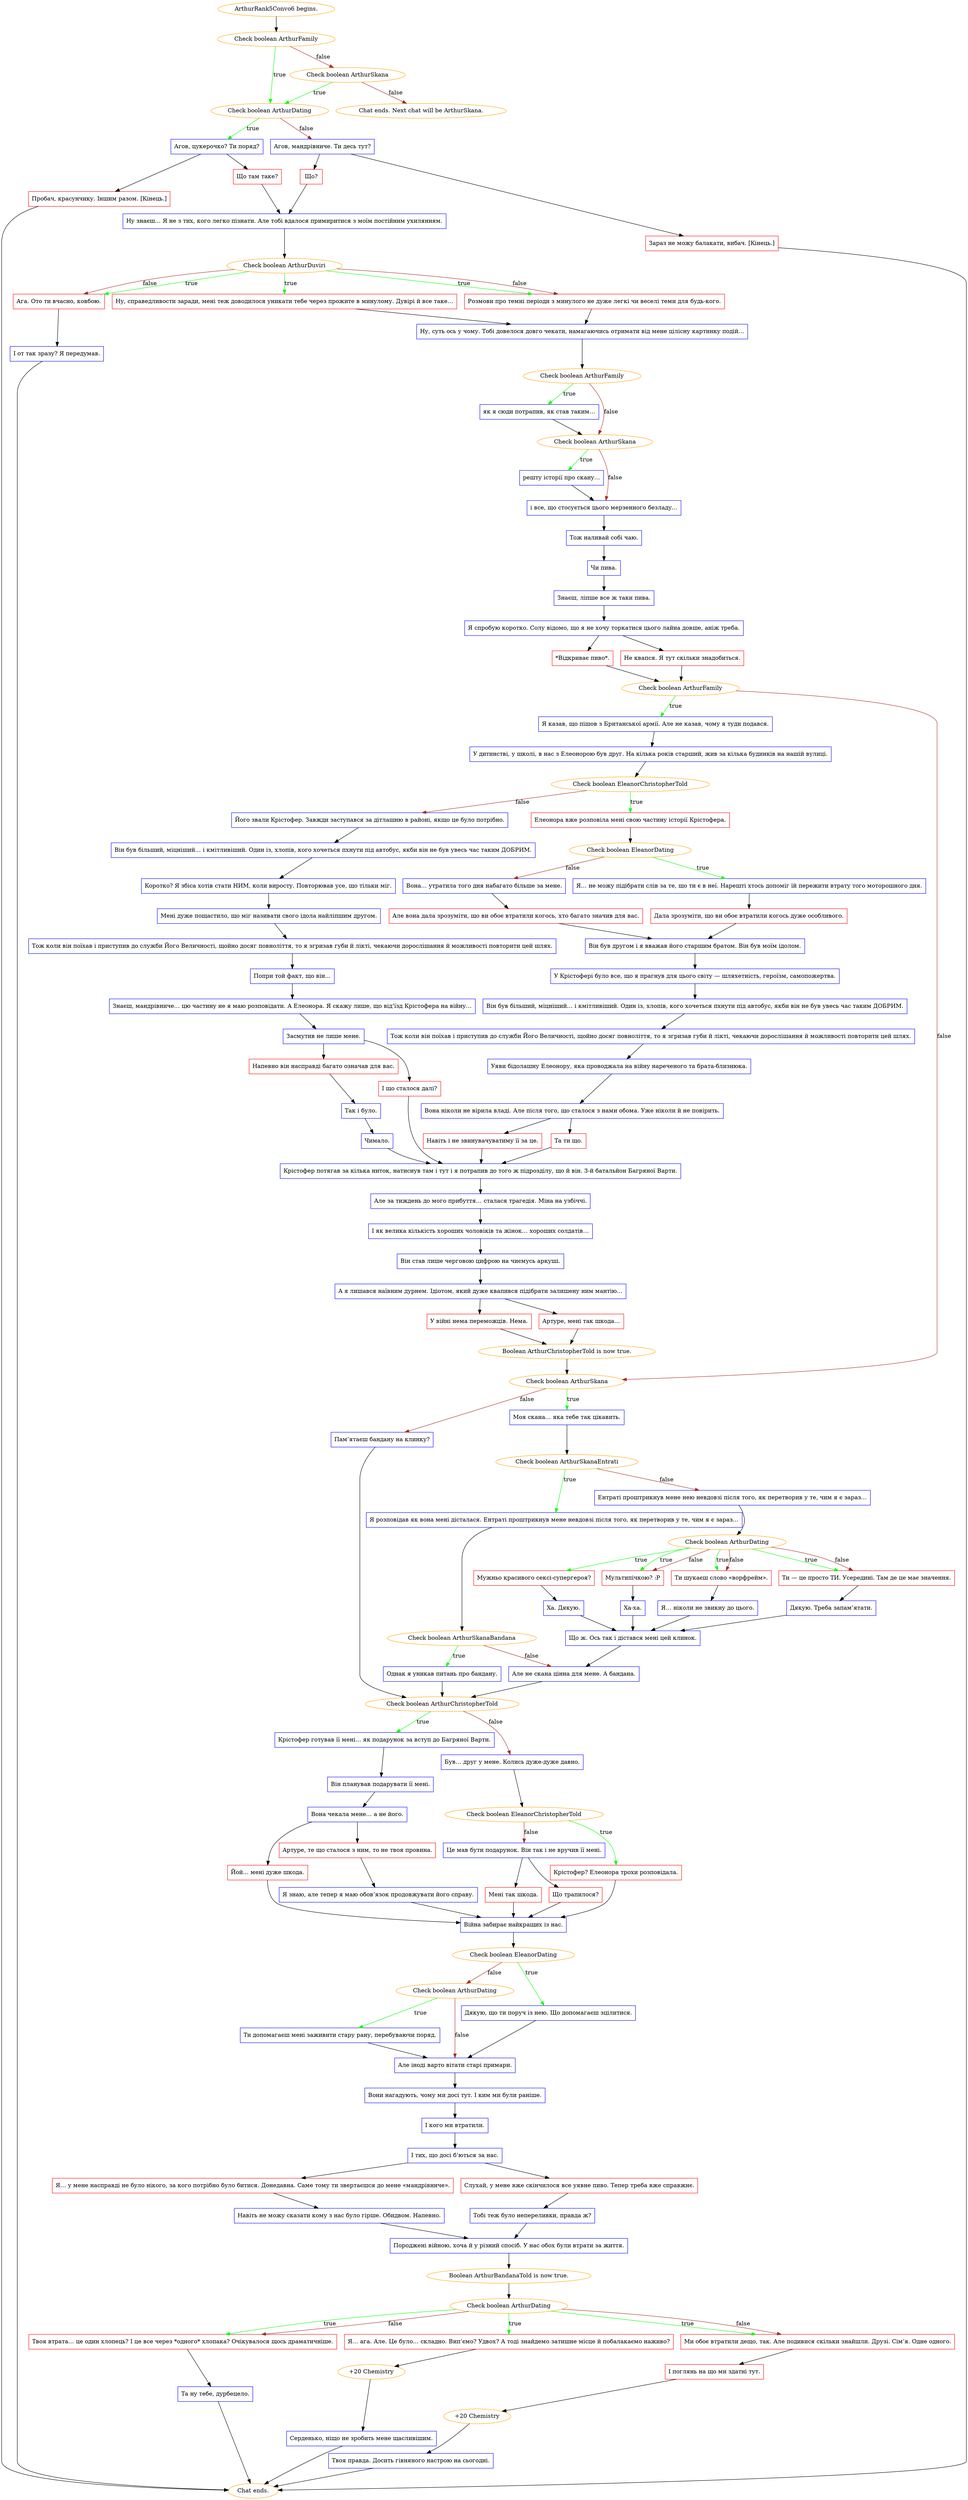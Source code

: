 digraph {
	"ArthurRank5Convo6 begins." [color=orange];
		"ArthurRank5Convo6 begins." -> j3287057960;
	j3287057960 [label="Check boolean ArthurFamily",color=orange];
		j3287057960 -> j3517986707 [label=true,color=green];
		j3287057960 -> j3477315406 [label=false,color=brown];
	j3517986707 [label="Check boolean ArthurDating",color=orange];
		j3517986707 -> j201418121 [label=true,color=green];
		j3517986707 -> j1592583670 [label=false,color=brown];
	j3477315406 [label="Check boolean ArthurSkana",color=orange];
		j3477315406 -> j3517986707 [label=true,color=green];
		j3477315406 -> "Chat ends. Next chat will be ArthurSkana." [label=false,color=brown];
	j201418121 [label="Агов, цукерочко? Ти поряд?",shape=box,color=blue];
		j201418121 -> j1900120914;
		j201418121 -> j1282494413;
	j1592583670 [label="Агов, мандрівниче. Ти десь тут?",shape=box,color=blue];
		j1592583670 -> j1359010835;
		j1592583670 -> j1144820081;
	"Chat ends. Next chat will be ArthurSkana." [color=orange];
	j1900120914 [label="Що там таке?",shape=box,color=red];
		j1900120914 -> j3135888024;
	j1282494413 [label="Пробач, красунчику. Іншим разом. [Кінець.]",shape=box,color=red];
		j1282494413 -> "Chat ends.";
	j1359010835 [label="Що?",shape=box,color=red];
		j1359010835 -> j3135888024;
	j1144820081 [label="Зараз не можу балакати, вибач. [Кінець.]",shape=box,color=red];
		j1144820081 -> "Chat ends.";
	j3135888024 [label="Ну знаєш… Я не з тих, кого легко пізнати. Але тобі вдалося примиритися з моїм постійним ухилянням.",shape=box,color=blue];
		j3135888024 -> j4242347910;
	"Chat ends." [color=orange];
	j4242347910 [label="Check boolean ArthurDuviri",color=orange];
		j4242347910 -> j3781098080 [label=true,color=green];
		j4242347910 -> j2544669152 [label=true,color=green];
		j4242347910 -> j2894398999 [label=true,color=green];
		j4242347910 -> j2544669152 [label=false,color=brown];
		j4242347910 -> j2894398999 [label=false,color=brown];
	j3781098080 [label="Ну, справедливости заради, мені теж доводилося уникати тебе через прожите в минулому. Дувірі й все таке…",shape=box,color=red];
		j3781098080 -> j2771149192;
	j2544669152 [label="Розмови про темні періоди з минулого не дуже легкі чи веселі теми для будь-кого.",shape=box,color=red];
		j2544669152 -> j2771149192;
	j2894398999 [label="Ага. Ото ти вчасно, ковбою.",shape=box,color=red];
		j2894398999 -> j67060533;
	j2771149192 [label="Ну, суть ось у чому. Тобі довелося довго чекати, намагаючись отримати від мене цілісну картинку подій…",shape=box,color=blue];
		j2771149192 -> j2183042318;
	j67060533 [label="І от так зразу? Я передумав.",shape=box,color=blue];
		j67060533 -> "Chat ends.";
	j2183042318 [label="Check boolean ArthurFamily",color=orange];
		j2183042318 -> j3850159059 [label=true,color=green];
		j2183042318 -> j1374551585 [label=false,color=brown];
	j3850159059 [label="як я сюди потрапив, як став таким…",shape=box,color=blue];
		j3850159059 -> j1374551585;
	j1374551585 [label="Check boolean ArthurSkana",color=orange];
		j1374551585 -> j2878507882 [label=true,color=green];
		j1374551585 -> j1438029836 [label=false,color=brown];
	j2878507882 [label="решту історії про скану…",shape=box,color=blue];
		j2878507882 -> j1438029836;
	j1438029836 [label="і все, що стосується цього мерзенного безладу…",shape=box,color=blue];
		j1438029836 -> j1436740232;
	j1436740232 [label="Тож наливай собі чаю.",shape=box,color=blue];
		j1436740232 -> j2991614213;
	j2991614213 [label="Чи пива.",shape=box,color=blue];
		j2991614213 -> j1091635179;
	j1091635179 [label="Знаєш, ліпше все ж таки пива.",shape=box,color=blue];
		j1091635179 -> j2570003971;
	j2570003971 [label="Я спробую коротко. Солу відомо, що я не хочу торкатися цього лайна довше, аніж треба.",shape=box,color=blue];
		j2570003971 -> j2346428230;
		j2570003971 -> j25830153;
	j2346428230 [label="*Відкриває пиво*.",shape=box,color=red];
		j2346428230 -> j4233694795;
	j25830153 [label="Не квапся. Я тут скільки знадобиться.",shape=box,color=red];
		j25830153 -> j4233694795;
	j4233694795 [label="Check boolean ArthurFamily",color=orange];
		j4233694795 -> j3730734732 [label=true,color=green];
		j4233694795 -> j327560915 [label=false,color=brown];
	j3730734732 [label="Я казав, що пішов з Британської армії. Але не казав, чому я туди подався.",shape=box,color=blue];
		j3730734732 -> j3121655528;
	j327560915 [label="Check boolean ArthurSkana",color=orange];
		j327560915 -> j850799108 [label=true,color=green];
		j327560915 -> j483803697 [label=false,color=brown];
	j3121655528 [label="У дитинстві, у школі, в нас з Елеонорою був друг. На кілька років старший, жив за кілька будинків на нашій вулиці.",shape=box,color=blue];
		j3121655528 -> j9998509;
	j850799108 [label="Моя скана… яка тебе так цікавить.",shape=box,color=blue];
		j850799108 -> j1004903622;
	j483803697 [label="Пам’ятаєш бандану на клинку?",shape=box,color=blue];
		j483803697 -> j2281699207;
	j9998509 [label="Check boolean EleanorChristopherTold",color=orange];
		j9998509 -> j1888611248 [label=true,color=green];
		j9998509 -> j1201401779 [label=false,color=brown];
	j1004903622 [label="Check boolean ArthurSkanaEntrati",color=orange];
		j1004903622 -> j2463234124 [label=true,color=green];
		j1004903622 -> j220444444 [label=false,color=brown];
	j2281699207 [label="Check boolean ArthurChristopherTold",color=orange];
		j2281699207 -> j3526221978 [label=true,color=green];
		j2281699207 -> j1144855174 [label=false,color=brown];
	j1888611248 [label="Елеонора вже розповіла мені свою частину історії Крістофера.",shape=box,color=red];
		j1888611248 -> j4210265297;
	j1201401779 [label="Його звали Крістофер. Завжди заступався за дітлашню в районі, якщо це було потрібно.",shape=box,color=blue];
		j1201401779 -> j1088642014;
	j2463234124 [label="Я розповідав як вона мені дісталася. Ентраті проштрикнув мене невдовзі після того, як перетворив у те, чим я є зараз…",shape=box,color=blue];
		j2463234124 -> j1114539895;
	j220444444 [label="Ентраті проштрикнув мене нею невдовзі після того, як перетворив у те, чим я є зараз…",shape=box,color=blue];
		j220444444 -> j3331268044;
	j3526221978 [label="Крістофер готував її мені… як подарунок за вступ до Багряної Варти.",shape=box,color=blue];
		j3526221978 -> j2182382305;
	j1144855174 [label="Був… друг у мене. Колись дуже-дуже давно.",shape=box,color=blue];
		j1144855174 -> j2627126480;
	j4210265297 [label="Check boolean EleanorDating",color=orange];
		j4210265297 -> j2343444295 [label=true,color=green];
		j4210265297 -> j47166783 [label=false,color=brown];
	j1088642014 [label="Він був більший, міцніший… і кмітливіший. Один із, хлопів, кого хочеться пхнути під автобус, якби він не був увесь час таким ДОБРИМ.",shape=box,color=blue];
		j1088642014 -> j466682184;
	j1114539895 [label="Check boolean ArthurSkanaBandana",color=orange];
		j1114539895 -> j237651972 [label=true,color=green];
		j1114539895 -> j716321117 [label=false,color=brown];
	j3331268044 [label="Check boolean ArthurDating",color=orange];
		j3331268044 -> j1426008867 [label=true,color=green];
		j3331268044 -> j527207060 [label=true,color=green];
		j3331268044 -> j1093840900 [label=true,color=green];
		j3331268044 -> j1093765089 [label=true,color=green];
		j3331268044 -> j527207060 [label=false,color=brown];
		j3331268044 -> j1093840900 [label=false,color=brown];
		j3331268044 -> j1093765089 [label=false,color=brown];
	j2182382305 [label="Він планував подарувати її мені.",shape=box,color=blue];
		j2182382305 -> j3841371683;
	j2627126480 [label="Check boolean EleanorChristopherTold",color=orange];
		j2627126480 -> j2947171839 [label=true,color=green];
		j2627126480 -> j2456925219 [label=false,color=brown];
	j2343444295 [label="Я… не можу підібрати слів за те, що ти є в неї. Нарешті хтось допоміг їй пережити втрату того моторошного дня.",shape=box,color=blue];
		j2343444295 -> j2758607214;
	j47166783 [label="Вона… утратила того дня набагато більше за мене.",shape=box,color=blue];
		j47166783 -> j727481511;
	j466682184 [label="Коротко? Я збіса хотів стати НИМ, коли виросту. Повторював усе, що тільки міг.",shape=box,color=blue];
		j466682184 -> j1454872429;
	j237651972 [label="Однак я уникав питань про бандану.",shape=box,color=blue];
		j237651972 -> j2281699207;
	j716321117 [label="Але не скана цінна для мене. А бандана.",shape=box,color=blue];
		j716321117 -> j2281699207;
	j1426008867 [label="Мужньо красивого сексі-супергероя?",shape=box,color=red];
		j1426008867 -> j2272081542;
	j527207060 [label="Мультипічкою? :Р",shape=box,color=red];
		j527207060 -> j271654145;
	j1093840900 [label="Ти шукаєш слово «ворфрейм».",shape=box,color=red];
		j1093840900 -> j2134960874;
	j1093765089 [label="Ти — це просто ТИ. Усередині. Там де це має значення.",shape=box,color=red];
		j1093765089 -> j1152766044;
	j3841371683 [label="Вона чекала мене… а не його.",shape=box,color=blue];
		j3841371683 -> j2279011294;
		j3841371683 -> j2841767252;
	j2947171839 [label="Крістофер? Елеонора трохи розповідала.",shape=box,color=red];
		j2947171839 -> j949655622;
	j2456925219 [label="Це мав бути подарунок. Він так і не вручив її мені.",shape=box,color=blue];
		j2456925219 -> j435859274;
		j2456925219 -> j3343743032;
	j2758607214 [label="Дала зрозуміти, що ви обоє втратили когось дуже особливого.",shape=box,color=red];
		j2758607214 -> j2899449821;
	j727481511 [label="Але вона дала зрозуміти, що ви обоє втратили когось, хто багато значив для вас.",shape=box,color=red];
		j727481511 -> j2899449821;
	j1454872429 [label="Мені дуже пощастило, що міг називати свого ідола найліпшим другом.",shape=box,color=blue];
		j1454872429 -> j2050753137;
	j2272081542 [label="Ха. Дякую.",shape=box,color=blue];
		j2272081542 -> j533548005;
	j271654145 [label="Ха-ха.",shape=box,color=blue];
		j271654145 -> j533548005;
	j2134960874 [label="Я… ніколи не звикну до цього.",shape=box,color=blue];
		j2134960874 -> j533548005;
	j1152766044 [label="Дякую. Треба запам’ятати.",shape=box,color=blue];
		j1152766044 -> j533548005;
	j2279011294 [label="Артуре, те що сталося з ним, то не твоя провина.",shape=box,color=red];
		j2279011294 -> j2126500627;
	j2841767252 [label="Йой… мені дуже шкода.",shape=box,color=red];
		j2841767252 -> j949655622;
	j949655622 [label="Війна забирає найкращих із нас.",shape=box,color=blue];
		j949655622 -> j2584151970;
	j435859274 [label="Що трапилося?",shape=box,color=red];
		j435859274 -> j949655622;
	j3343743032 [label="Мені так шкода.",shape=box,color=red];
		j3343743032 -> j949655622;
	j2899449821 [label="Він був другом і я вважав його старшим братом. Він був моїм ідолом.",shape=box,color=blue];
		j2899449821 -> j4126964018;
	j2050753137 [label="Тож коли він поїхав і приступив до служби Його Величності, щойно досяг повноліття, то я згризав губи й лікті, чекаючи дорослішання й можливості повторити цей шлях.",shape=box,color=blue];
		j2050753137 -> j2594446424;
	j533548005 [label="Що ж. Ось так і дістався мені цей клинок.",shape=box,color=blue];
		j533548005 -> j716321117;
	j2126500627 [label="Я знаю, але тепер я маю обов’язок продовжувати його справу.",shape=box,color=blue];
		j2126500627 -> j949655622;
	j2584151970 [label="Check boolean EleanorDating",color=orange];
		j2584151970 -> j4024777413 [label=true,color=green];
		j2584151970 -> j204549353 [label=false,color=brown];
	j4126964018 [label="У Крістофері було все, що я прагнув для цього світу — шляхетність, героїзм, самопожертва.",shape=box,color=blue];
		j4126964018 -> j2096540883;
	j2594446424 [label="Попри той факт, що він…",shape=box,color=blue];
		j2594446424 -> j3155420803;
	j4024777413 [label="Дякую, що ти поруч із нею. Що допомагаєш зцілитися.",shape=box,color=blue];
		j4024777413 -> j818063846;
	j204549353 [label="Check boolean ArthurDating",color=orange];
		j204549353 -> j1322758030 [label=true,color=green];
		j204549353 -> j818063846 [label=false,color=brown];
	j2096540883 [label="Він був більший, міцніший… і кмітливіший. Один із, хлопів, кого хочеться пхнути під автобус, якби він не був увесь час таким ДОБРИМ.",shape=box,color=blue];
		j2096540883 -> j285771783;
	j3155420803 [label="Знаєш, мандрівниче… цю частину не я маю розповідати. А Елеонора. Я скажу лише, що від’їзд Крістофера на війну…",shape=box,color=blue];
		j3155420803 -> j3776103490;
	j818063846 [label="Але іноді варто вітати старі примари.",shape=box,color=blue];
		j818063846 -> j209550393;
	j1322758030 [label="Ти допомагаєш мені заживити стару рану, перебуваючи поряд.",shape=box,color=blue];
		j1322758030 -> j818063846;
	j285771783 [label="Тож коли він поїхав і приступив до служби Його Величності, щойно досяг повноліття, то я згризав губи й лікті, чекаючи дорослішання й можливості повторити цей шлях.",shape=box,color=blue];
		j285771783 -> j191321044;
	j3776103490 [label="Засмутив не лише мене.",shape=box,color=blue];
		j3776103490 -> j230016370;
		j3776103490 -> j3036476710;
	j209550393 [label="Вони нагадують, чому ми досі тут. І ким ми були раніше.",shape=box,color=blue];
		j209550393 -> j743996505;
	j191321044 [label="Уяви бідолашну Елеонору, яка проводжала на війну нареченого та брата-близнюка.",shape=box,color=blue];
		j191321044 -> j2976707399;
	j230016370 [label="Напевно він насправді багато означав для вас.",shape=box,color=red];
		j230016370 -> j3511620010;
	j3036476710 [label="І що сталося далі?",shape=box,color=red];
		j3036476710 -> j1482518638;
	j743996505 [label="І кого ми втратили.",shape=box,color=blue];
		j743996505 -> j243919751;
	j2976707399 [label="Вона ніколи не вірила владі. Але після того, що сталося з нами обома. Уже ніколи й не повірить.",shape=box,color=blue];
		j2976707399 -> j3279568837;
		j2976707399 -> j1643922785;
	j3511620010 [label="Так і було.",shape=box,color=blue];
		j3511620010 -> j3474020689;
	j1482518638 [label="Крістофер потягав за кілька ниток, натиснув там і тут і я потрапив до того ж підрозділу, що й він. 3-й батальйон Багряної Варти.",shape=box,color=blue];
		j1482518638 -> j4200902605;
	j243919751 [label="І тих, що досі б’ються за нас.",shape=box,color=blue];
		j243919751 -> j762721581;
		j243919751 -> j437618151;
	j3279568837 [label="Навіть і не звинувачуватиму її за це.",shape=box,color=red];
		j3279568837 -> j1482518638;
	j1643922785 [label="Та ти що.",shape=box,color=red];
		j1643922785 -> j1482518638;
	j3474020689 [label="Чимало.",shape=box,color=blue];
		j3474020689 -> j1482518638;
	j4200902605 [label="Але за тиждень до мого прибуття… сталася трагедія. Міна на узбіччі.",shape=box,color=blue];
		j4200902605 -> j2470744898;
	j762721581 [label="Я… у мене насправді не було нікого, за кого потрібно було битися. Донедавна. Саме тому ти звертаєшся до мене «мандрівниче».",shape=box,color=red];
		j762721581 -> j1834023758;
	j437618151 [label="Слухай, у мене вже скінчилося все уявне пиво. Тепер треба вже справжнє.",shape=box,color=red];
		j437618151 -> j820982422;
	j2470744898 [label="І як велика кількість хороших чоловіків та жінок… хороших солдатів…",shape=box,color=blue];
		j2470744898 -> j3430179428;
	j1834023758 [label="Навіть не можу сказати кому з нас було гірше. Обидвом. Напевно.",shape=box,color=blue];
		j1834023758 -> j2826588253;
	j820982422 [label="Тобі теж було непереливки, правда ж?",shape=box,color=blue];
		j820982422 -> j2826588253;
	j3430179428 [label="Він став лише черговою цифрою на чиємусь аркуші.",shape=box,color=blue];
		j3430179428 -> j1996063304;
	j2826588253 [label="Породжені війною, хоча й у різний спосіб. У нас обох були втрати за життя.",shape=box,color=blue];
		j2826588253 -> j2877162117;
	j1996063304 [label="А я лишався наївним дурнем. Ідіотом, який дуже квапився підібрати залишену ним мантію…",shape=box,color=blue];
		j1996063304 -> j48425924;
		j1996063304 -> j3067113158;
	j2877162117 [label="Boolean ArthurBandanaTold is now true.",color=orange];
		j2877162117 -> j2019874577;
	j48425924 [label="Артуре, мені так шкода…",shape=box,color=red];
		j48425924 -> j3165861573;
	j3067113158 [label="У війні нема переможців. Нема.",shape=box,color=red];
		j3067113158 -> j3165861573;
	j2019874577 [label="Check boolean ArthurDating",color=orange];
		j2019874577 -> j1135349249 [label=true,color=green];
		j2019874577 -> j2876338515 [label=true,color=green];
		j2019874577 -> j4266873163 [label=true,color=green];
		j2019874577 -> j2876338515 [label=false,color=brown];
		j2019874577 -> j4266873163 [label=false,color=brown];
	j3165861573 [label="Boolean ArthurChristopherTold is now true.",color=orange];
		j3165861573 -> j327560915;
	j1135349249 [label="Я… ага. Але. Це було… складно. Вип’ємо? Удвох? А тоді знайдемо затишне місце й побалакаємо наживо?",shape=box,color=red];
		j1135349249 -> j266898505;
	j2876338515 [label="Ми обоє втратили дещо, так. Але подивися скільки знайшли. Друзі. Сім’я. Одне одного.",shape=box,color=red];
		j2876338515 -> j2810690453;
	j4266873163 [label="Твоя втрата… це один хлопець? І це все через *одного* хлопака? Очікувалося щось драматичніше.",shape=box,color=red];
		j4266873163 -> j806283368;
	j266898505 [label="+20 Chemistry",color=orange];
		j266898505 -> j1909409171;
	j2810690453 [label="І поглянь на що ми здатні тут.",shape=box,color=red];
		j2810690453 -> j4161315937;
	j806283368 [label="Та ну тебе, дурбецело.",shape=box,color=blue];
		j806283368 -> "Chat ends.";
	j1909409171 [label="Серденько, ніщо не зробить мене щасливішим.",shape=box,color=blue];
		j1909409171 -> "Chat ends.";
	j4161315937 [label="+20 Chemistry",color=orange];
		j4161315937 -> j4255161101;
	j4255161101 [label="Твоя правда. Досить гівняного настрою на сьогодні.",shape=box,color=blue];
		j4255161101 -> "Chat ends.";
}